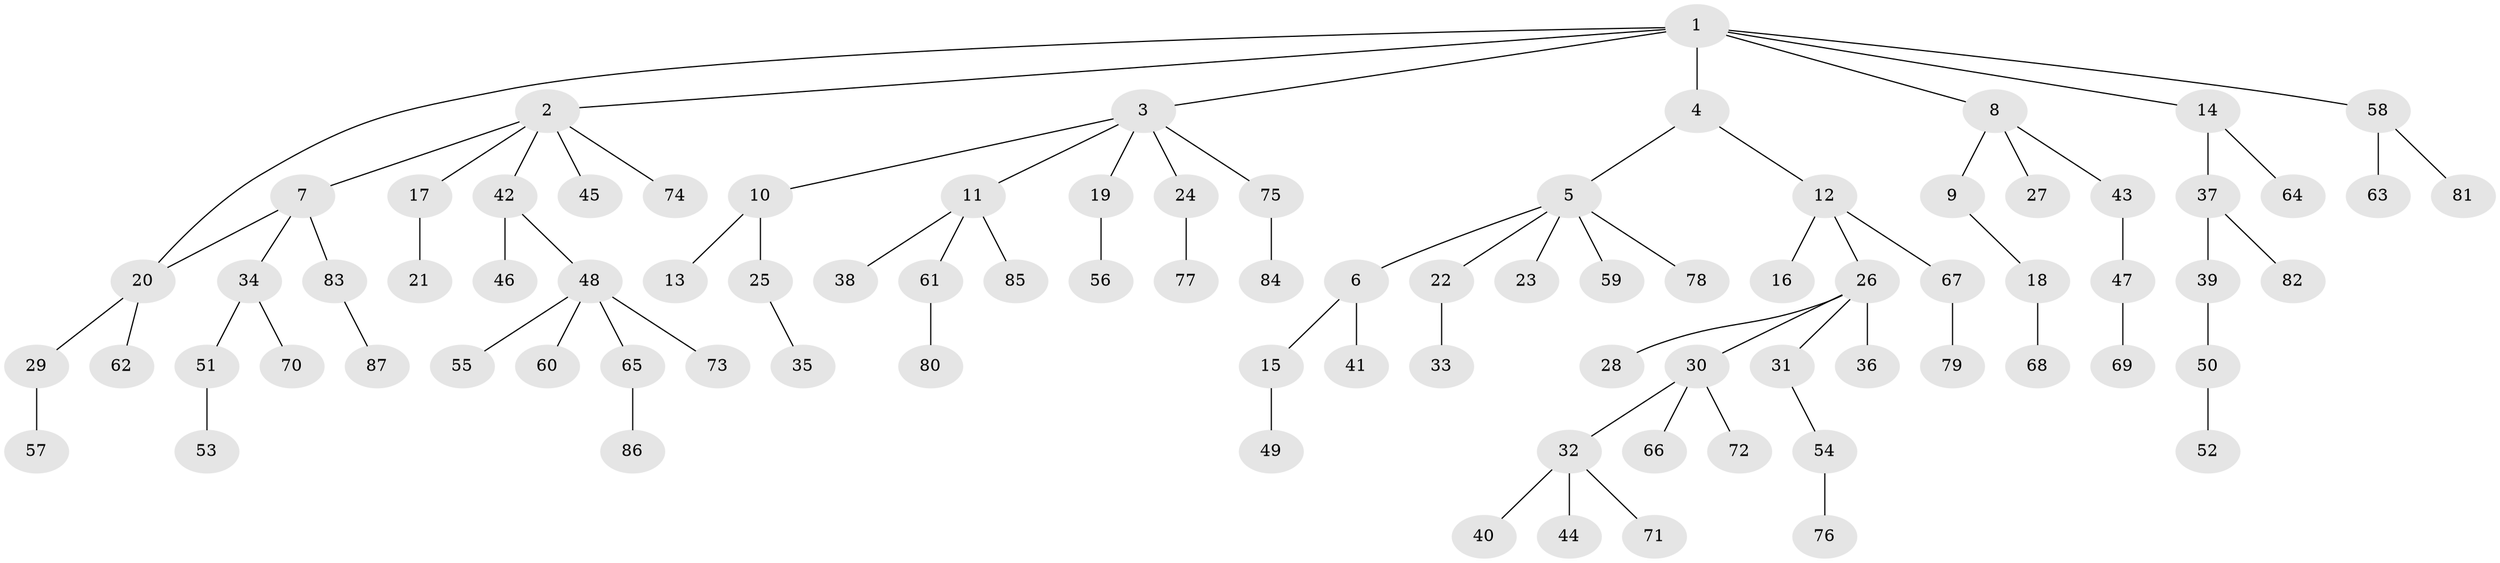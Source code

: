 // Generated by graph-tools (version 1.1) at 2025/49/03/09/25 03:49:24]
// undirected, 87 vertices, 87 edges
graph export_dot {
graph [start="1"]
  node [color=gray90,style=filled];
  1;
  2;
  3;
  4;
  5;
  6;
  7;
  8;
  9;
  10;
  11;
  12;
  13;
  14;
  15;
  16;
  17;
  18;
  19;
  20;
  21;
  22;
  23;
  24;
  25;
  26;
  27;
  28;
  29;
  30;
  31;
  32;
  33;
  34;
  35;
  36;
  37;
  38;
  39;
  40;
  41;
  42;
  43;
  44;
  45;
  46;
  47;
  48;
  49;
  50;
  51;
  52;
  53;
  54;
  55;
  56;
  57;
  58;
  59;
  60;
  61;
  62;
  63;
  64;
  65;
  66;
  67;
  68;
  69;
  70;
  71;
  72;
  73;
  74;
  75;
  76;
  77;
  78;
  79;
  80;
  81;
  82;
  83;
  84;
  85;
  86;
  87;
  1 -- 2;
  1 -- 3;
  1 -- 4;
  1 -- 8;
  1 -- 14;
  1 -- 58;
  1 -- 20;
  2 -- 7;
  2 -- 17;
  2 -- 42;
  2 -- 45;
  2 -- 74;
  3 -- 10;
  3 -- 11;
  3 -- 19;
  3 -- 24;
  3 -- 75;
  4 -- 5;
  4 -- 12;
  5 -- 6;
  5 -- 22;
  5 -- 23;
  5 -- 59;
  5 -- 78;
  6 -- 15;
  6 -- 41;
  7 -- 20;
  7 -- 34;
  7 -- 83;
  8 -- 9;
  8 -- 27;
  8 -- 43;
  9 -- 18;
  10 -- 13;
  10 -- 25;
  11 -- 38;
  11 -- 61;
  11 -- 85;
  12 -- 16;
  12 -- 26;
  12 -- 67;
  14 -- 37;
  14 -- 64;
  15 -- 49;
  17 -- 21;
  18 -- 68;
  19 -- 56;
  20 -- 29;
  20 -- 62;
  22 -- 33;
  24 -- 77;
  25 -- 35;
  26 -- 28;
  26 -- 30;
  26 -- 31;
  26 -- 36;
  29 -- 57;
  30 -- 32;
  30 -- 66;
  30 -- 72;
  31 -- 54;
  32 -- 40;
  32 -- 44;
  32 -- 71;
  34 -- 51;
  34 -- 70;
  37 -- 39;
  37 -- 82;
  39 -- 50;
  42 -- 46;
  42 -- 48;
  43 -- 47;
  47 -- 69;
  48 -- 55;
  48 -- 60;
  48 -- 65;
  48 -- 73;
  50 -- 52;
  51 -- 53;
  54 -- 76;
  58 -- 63;
  58 -- 81;
  61 -- 80;
  65 -- 86;
  67 -- 79;
  75 -- 84;
  83 -- 87;
}
